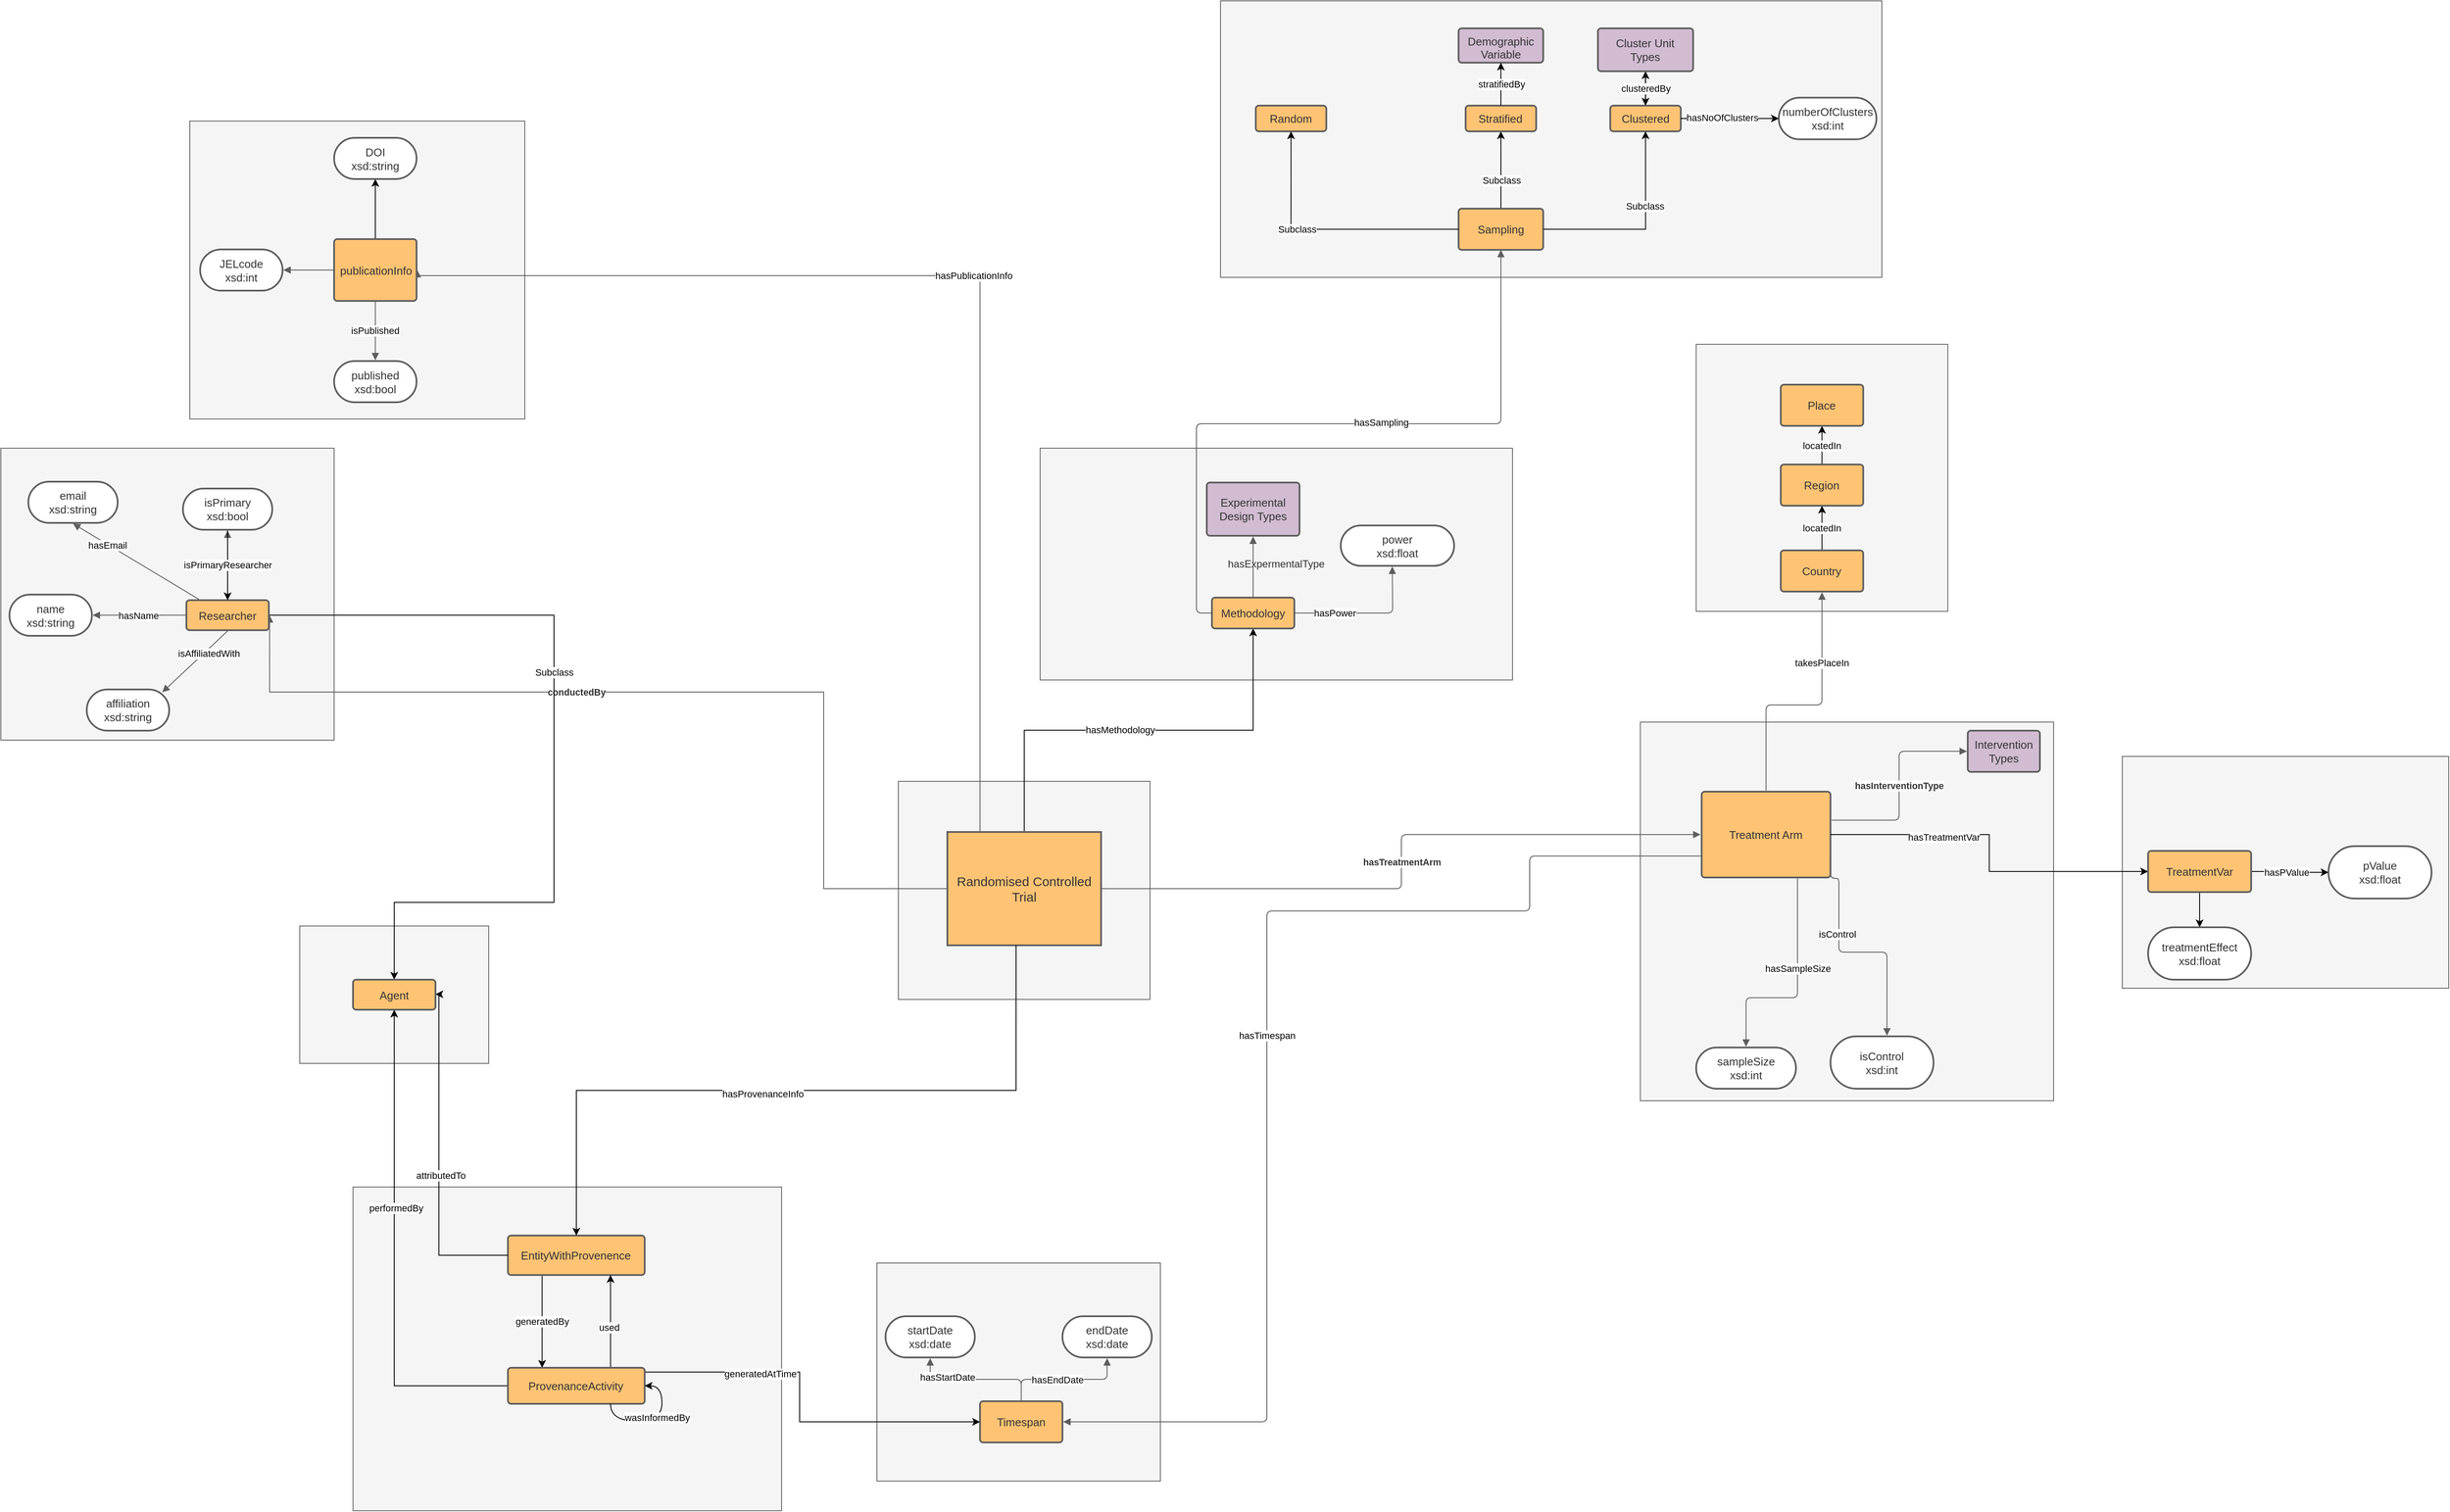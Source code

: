 <mxfile version="14.4.6" type="google"><diagram id="PZMT-fMtnNiAmn3BcaZP" name="Page-1"><mxGraphModel dx="3965" dy="2248" grid="1" gridSize="10" guides="1" tooltips="1" connect="1" arrows="1" fold="1" page="1" pageScale="1" pageWidth="850" pageHeight="1100" math="0" shadow="0"><root><mxCell id="0"/><mxCell id="1" parent="0"/><mxCell id="8KR-L6FnE34hpJiv0hM9-29" value="" style="rounded=0;whiteSpace=wrap;html=1;fillColor=#f5f5f5;strokeColor=#666666;fontColor=#333333;" parent="1" vertex="1"><mxGeometry x="38" y="247.5" width="220" height="160" as="geometry"/></mxCell><mxCell id="zk8F14_G5D31aoHWMv1i-94" value="" style="group" parent="1" vertex="1" connectable="0"><mxGeometry x="710" y="640" width="330" height="254" as="geometry"/></mxCell><mxCell id="zk8F14_G5D31aoHWMv1i-88" value="" style="rounded=0;whiteSpace=wrap;html=1;fillColor=#f5f5f5;strokeColor=#666666;fontColor=#333333;" parent="zk8F14_G5D31aoHWMv1i-94" vertex="1"><mxGeometry width="330" height="254" as="geometry"/></mxCell><UserObject label="Timespan" lucidchartObjectId="Jfo7reyUtaUW" id="zk8F14_G5D31aoHWMv1i-5"><mxCell style="html=1;overflow=block;blockSpacing=1;whiteSpace=wrap;;whiteSpace=wrap;fontSize=13;fontColor=#333333;spacing=7;strokeColor=#5e5e5e;strokeOpacity=100;fillOpacity=100;rounded=1;absoluteArcSize=1;arcSize=7;fillColor=#ffc374;strokeWidth=2;" parent="zk8F14_G5D31aoHWMv1i-94" vertex="1"><mxGeometry x="120" y="161" width="96" height="48" as="geometry"/></mxCell></UserObject><UserObject label="startDate&#10;xsd:date" lucidchartObjectId="pQI-drg_E3h4" id="zk8F14_G5D31aoHWMv1i-36"><mxCell style="html=1;overflow=block;blockSpacing=1;whiteSpace=wrap;rounded=1;arcSize=50;whiteSpace=wrap;fontSize=13;fontColor=#333333;spacing=3;strokeColor=#5e5e5e;strokeOpacity=100;strokeWidth=2;" parent="zk8F14_G5D31aoHWMv1i-94" vertex="1"><mxGeometry x="10" y="62" width="104" height="48" as="geometry"/></mxCell></UserObject><UserObject label="endDate&#10;xsd:date" lucidchartObjectId="aRI-rnP6q5cL" id="zk8F14_G5D31aoHWMv1i-37"><mxCell style="html=1;overflow=block;blockSpacing=1;whiteSpace=wrap;rounded=1;arcSize=50;whiteSpace=wrap;fontSize=13;fontColor=#333333;spacing=3;strokeColor=#5e5e5e;strokeOpacity=100;strokeWidth=2;" parent="zk8F14_G5D31aoHWMv1i-94" vertex="1"><mxGeometry x="216" y="62" width="104" height="48" as="geometry"/></mxCell></UserObject><UserObject label="" lucidchartObjectId="WRI-cDCskPhY" id="zk8F14_G5D31aoHWMv1i-38"><mxCell style="html=1;jettySize=18;whiteSpace=wrap;fontSize=11;strokeColor=#5E5E5E;rounded=1;arcSize=12;edgeStyle=orthogonalEdgeStyle;startArrow=none;;endArrow=block;endFill=1;;exitX=0.5;exitY=-0.019;exitPerimeter=0;entryX=0.5;entryY=1.019;entryPerimeter=0;" parent="zk8F14_G5D31aoHWMv1i-94" source="zk8F14_G5D31aoHWMv1i-5" target="zk8F14_G5D31aoHWMv1i-36" edge="1"><mxGeometry width="100" height="100" relative="1" as="geometry"><Array as="points"/></mxGeometry></mxCell></UserObject><mxCell id="6BKzoMqgBLJNme1U_7Bq-5" value="hasStartDate" style="edgeLabel;html=1;align=center;verticalAlign=middle;resizable=0;points=[];" vertex="1" connectable="0" parent="zk8F14_G5D31aoHWMv1i-38"><mxGeometry x="0.422" y="-3" relative="1" as="geometry"><mxPoint as="offset"/></mxGeometry></mxCell><UserObject label="" lucidchartObjectId="7RI-LFA4~5i0" id="zk8F14_G5D31aoHWMv1i-39"><mxCell style="html=1;jettySize=18;whiteSpace=wrap;fontSize=11;strokeColor=#5E5E5E;rounded=1;arcSize=12;edgeStyle=orthogonalEdgeStyle;startArrow=none;;endArrow=block;endFill=1;;exitX=0.5;exitY=-0.019;exitPerimeter=0;entryX=0.5;entryY=1.019;entryPerimeter=0;" parent="zk8F14_G5D31aoHWMv1i-94" source="zk8F14_G5D31aoHWMv1i-5" target="zk8F14_G5D31aoHWMv1i-37" edge="1"><mxGeometry width="100" height="100" relative="1" as="geometry"><Array as="points"/></mxGeometry></mxCell></UserObject><mxCell id="6BKzoMqgBLJNme1U_7Bq-6" value="hasEndDate" style="edgeLabel;html=1;align=center;verticalAlign=middle;resizable=0;points=[];" vertex="1" connectable="0" parent="zk8F14_G5D31aoHWMv1i-39"><mxGeometry x="-0.117" relative="1" as="geometry"><mxPoint as="offset"/></mxGeometry></mxCell><mxCell id="zk8F14_G5D31aoHWMv1i-102" value="" style="rounded=0;whiteSpace=wrap;html=1;fillColor=#f5f5f5;strokeColor=#666666;fontColor=#333333;" parent="1" vertex="1"><mxGeometry x="1663.82" y="-430" width="293" height="311" as="geometry"/></mxCell><mxCell id="zk8F14_G5D31aoHWMv1i-89" value="hasExpermentalType" style="rounded=0;whiteSpace=wrap;html=1;fillColor=#f5f5f5;strokeColor=#666666;fontColor=#333333;" parent="1" vertex="1"><mxGeometry x="900" y="-309" width="550" height="270" as="geometry"/></mxCell><mxCell id="zk8F14_G5D31aoHWMv1i-90" value="" style="rounded=0;whiteSpace=wrap;html=1;fillColor=#f5f5f5;strokeColor=#666666;fontColor=#333333;" parent="1" vertex="1"><mxGeometry x="1598.82" y="10" width="481.18" height="441" as="geometry"/></mxCell><mxCell id="zk8F14_G5D31aoHWMv1i-87" value="" style="rounded=0;whiteSpace=wrap;html=1;fillColor=#f5f5f5;strokeColor=#666666;fontColor=#333333;" parent="1" vertex="1"><mxGeometry x="-90" y="-690" width="390" height="347" as="geometry"/></mxCell><mxCell id="zk8F14_G5D31aoHWMv1i-85" value="" style="rounded=0;whiteSpace=wrap;html=1;fillColor=#f5f5f5;strokeColor=#666666;fontColor=#333333;" parent="1" vertex="1"><mxGeometry x="735" y="79" width="293" height="254" as="geometry"/></mxCell><mxCell id="zk8F14_G5D31aoHWMv1i-76" value="" style="rounded=0;whiteSpace=wrap;html=1;fillColor=#f5f5f5;strokeColor=#666666;fontColor=#333333;" parent="1" vertex="1"><mxGeometry x="-310" y="-309" width="388" height="340" as="geometry"/></mxCell><UserObject label="Treatment Arm" lucidchartObjectId="r.n7A62vB~jC" id="zk8F14_G5D31aoHWMv1i-1"><mxCell style="html=1;overflow=block;blockSpacing=1;whiteSpace=wrap;;whiteSpace=wrap;fontSize=13;fontColor=#333333;spacing=7;strokeColor=#5e5e5e;strokeOpacity=100;fillOpacity=100;rounded=1;absoluteArcSize=1;arcSize=7;fillColor=#ffc374;strokeWidth=2;" parent="1" vertex="1"><mxGeometry x="1670.2" y="91" width="150" height="100" as="geometry"/></mxCell></UserObject><mxCell id="2favvayRpLHW0SErLode-3" style="edgeStyle=orthogonalEdgeStyle;rounded=0;orthogonalLoop=1;jettySize=auto;html=1;exitX=0.5;exitY=0;exitDx=0;exitDy=0;entryX=0.5;entryY=1;entryDx=0;entryDy=0;" parent="1" source="zk8F14_G5D31aoHWMv1i-4" target="zk8F14_G5D31aoHWMv1i-2" edge="1"><mxGeometry relative="1" as="geometry"/></mxCell><mxCell id="2favvayRpLHW0SErLode-4" value="hasMethodology" style="edgeLabel;html=1;align=center;verticalAlign=middle;resizable=0;points=[];" parent="2favvayRpLHW0SErLode-3" vertex="1" connectable="0"><mxGeometry x="-0.087" y="1" relative="1" as="geometry"><mxPoint as="offset"/></mxGeometry></mxCell><UserObject label="Methodology" lucidchartObjectId="cbo7Mfvvo8aG" id="zk8F14_G5D31aoHWMv1i-2"><mxCell style="html=1;overflow=block;blockSpacing=1;whiteSpace=wrap;;whiteSpace=wrap;fontSize=13;fontColor=#333333;spacing=7;strokeColor=#5e5e5e;strokeOpacity=100;fillOpacity=100;rounded=1;absoluteArcSize=1;arcSize=7;fillColor=#ffc374;strokeWidth=2;" parent="1" vertex="1"><mxGeometry x="1100.0" y="-135" width="96" height="36" as="geometry"/></mxCell></UserObject><UserObject label="Intervention Types" lucidchartObjectId="Bbo7hqcRsts1" id="zk8F14_G5D31aoHWMv1i-3"><mxCell style="html=1;overflow=block;blockSpacing=1;whiteSpace=wrap;;whiteSpace=wrap;fontSize=13;fontColor=#333333;spacing=7;strokeColor=#5e5e5e;strokeOpacity=100;fillOpacity=100;rounded=1;absoluteArcSize=1;arcSize=7;fillColor=#d1bcd2;strokeWidth=2;" parent="1" vertex="1"><mxGeometry x="1980" y="20" width="84" height="48" as="geometry"/></mxCell></UserObject><UserObject label="Randomised Controlled Trial" lucidchartObjectId="_co7yKK-14Dq" id="zk8F14_G5D31aoHWMv1i-4"><mxCell style="html=1;overflow=block;blockSpacing=1;whiteSpace=wrap;;whiteSpace=wrap;fontSize=15;fontColor=#333333;spacing=7;strokeColor=#5e5e5e;strokeOpacity=100;fillOpacity=100;rounded=1;absoluteArcSize=1;arcSize=0;fillColor=#ffc374;strokeWidth=2;" parent="1" vertex="1"><mxGeometry x="792" y="138" width="179" height="132" as="geometry"/></mxCell></UserObject><UserObject label="" lucidchartObjectId="ago79uAH5jep" id="zk8F14_G5D31aoHWMv1i-8"><mxCell style="html=1;jettySize=18;whiteSpace=wrap;fontSize=11;strokeColor=#5E5E5E;rounded=1;arcSize=12;edgeStyle=orthogonalEdgeStyle;startArrow=none;;endArrow=block;endFill=1;;exitX=1.009;exitY=0.333;exitPerimeter=0;entryX=-0.011;entryY=0.5;entryPerimeter=0;" parent="1" source="zk8F14_G5D31aoHWMv1i-1" target="zk8F14_G5D31aoHWMv1i-3" edge="1"><mxGeometry width="100" height="100" relative="1" as="geometry"><Array as="points"/></mxGeometry></mxCell></UserObject><mxCell id="zk8F14_G5D31aoHWMv1i-9" value="hasInterventionType" style="text;html=1;resizable=0;labelBackgroundColor=#ffffff;align=center;verticalAlign=middle;fontStyle=1;fontColor=#333333;;fontSize=10.667;" parent="zk8F14_G5D31aoHWMv1i-8" vertex="1"><mxGeometry relative="1" as="geometry"/></mxCell><UserObject label="Experimental Design Types" lucidchartObjectId="uUI-IN6MffGg" id="zk8F14_G5D31aoHWMv1i-41"><mxCell style="html=1;overflow=block;blockSpacing=1;whiteSpace=wrap;;whiteSpace=wrap;fontSize=13;fontColor=#333333;spacing=7;strokeColor=#5e5e5e;strokeOpacity=100;fillOpacity=100;rounded=1;absoluteArcSize=1;arcSize=7;fillColor=#d1bcd2;strokeWidth=2;" parent="1" vertex="1"><mxGeometry x="1094.0" y="-269" width="108" height="62" as="geometry"/></mxCell></UserObject><UserObject label="sampleSize&lt;br&gt;xsd:int" lucidchartObjectId="b1I-dbTBw6tJ" id="zk8F14_G5D31aoHWMv1i-42"><mxCell style="html=1;overflow=block;blockSpacing=1;whiteSpace=wrap;rounded=1;arcSize=50;whiteSpace=wrap;fontSize=13;fontColor=#333333;spacing=3;strokeColor=#5e5e5e;strokeOpacity=100;strokeWidth=2;" parent="1" vertex="1"><mxGeometry x="1663.82" y="389" width="116.18" height="48" as="geometry"/></mxCell></UserObject><UserObject label="" lucidchartObjectId="L1I-21-tzp1v" id="zk8F14_G5D31aoHWMv1i-44"><mxCell style="html=1;jettySize=18;whiteSpace=wrap;fontSize=11;strokeColor=#5E5E5E;rounded=1;arcSize=12;edgeStyle=orthogonalEdgeStyle;startArrow=none;;endArrow=block;endFill=1;;exitX=0.744;exitY=1.013;exitPerimeter=0;entryX=0.5;entryY=-0.019;entryPerimeter=0;" parent="1" source="zk8F14_G5D31aoHWMv1i-1" target="zk8F14_G5D31aoHWMv1i-42" edge="1"><mxGeometry width="100" height="100" relative="1" as="geometry"><Array as="points"><mxPoint x="1782" y="331"/><mxPoint x="1722" y="331"/></Array></mxGeometry></mxCell></UserObject><mxCell id="-34y0zCVoxWrasPo-pvz-2" value="hasSampleSize" style="edgeLabel;html=1;align=center;verticalAlign=middle;resizable=0;points=[];" parent="zk8F14_G5D31aoHWMv1i-44" vertex="1" connectable="0"><mxGeometry x="-0.181" relative="1" as="geometry"><mxPoint as="offset"/></mxGeometry></mxCell><UserObject label="isControl&lt;br&gt;xsd:int" lucidchartObjectId="P2I-n_hr1HVi" id="zk8F14_G5D31aoHWMv1i-46"><mxCell style="html=1;overflow=block;blockSpacing=1;whiteSpace=wrap;rounded=1;arcSize=50;whiteSpace=wrap;fontSize=13;fontColor=#333333;spacing=3;strokeColor=#5e5e5e;strokeOpacity=100;strokeWidth=2;" parent="1" vertex="1"><mxGeometry x="1820.2" y="376" width="120" height="61" as="geometry"/></mxCell></UserObject><UserObject label="" lucidchartObjectId="h3I-n4Ysef_-" id="zk8F14_G5D31aoHWMv1i-47"><mxCell style="html=1;jettySize=18;whiteSpace=wrap;fontSize=11;strokeColor=#5E5E5E;rounded=1;arcSize=12;edgeStyle=orthogonalEdgeStyle;startArrow=none;;endArrow=block;endFill=1;;exitX=1;exitY=0.75;entryX=0.548;entryY=-0.015;entryPerimeter=0;exitDx=0;exitDy=0;" parent="1" source="zk8F14_G5D31aoHWMv1i-1" target="zk8F14_G5D31aoHWMv1i-46" edge="1"><mxGeometry width="100" height="100" relative="1" as="geometry"><Array as="points"><mxPoint x="1820" y="192"/><mxPoint x="1830" y="192"/><mxPoint x="1830" y="278"/><mxPoint x="1886" y="278"/></Array></mxGeometry></mxCell></UserObject><mxCell id="-34y0zCVoxWrasPo-pvz-1" value="isControl" style="edgeLabel;html=1;align=center;verticalAlign=middle;resizable=0;points=[];" parent="zk8F14_G5D31aoHWMv1i-47" vertex="1" connectable="0"><mxGeometry x="-0.267" y="-2" relative="1" as="geometry"><mxPoint as="offset"/></mxGeometry></mxCell><UserObject label="" lucidchartObjectId="R3I-y38y9xVS" id="zk8F14_G5D31aoHWMv1i-49"><mxCell style="html=1;jettySize=18;whiteSpace=wrap;fontSize=11;strokeColor=#5E5E5E;rounded=1;arcSize=12;edgeStyle=orthogonalEdgeStyle;startArrow=none;;endArrow=block;endFill=1;;exitX=0.5;exitY=-0.025;exitPerimeter=0;entryX=0.5;entryY=1.014;entryPerimeter=0;" parent="1" source="zk8F14_G5D31aoHWMv1i-2" target="zk8F14_G5D31aoHWMv1i-41" edge="1"><mxGeometry width="100" height="100" relative="1" as="geometry"><Array as="points"/></mxGeometry></mxCell></UserObject><UserObject label="" lucidchartObjectId="X3I-pHCJd1HS" id="zk8F14_G5D31aoHWMv1i-50"><mxCell style="html=1;jettySize=18;whiteSpace=wrap;fontSize=11;strokeColor=#5E5E5E;rounded=1;arcSize=12;edgeStyle=orthogonalEdgeStyle;startArrow=none;;endArrow=block;endFill=1;;exitX=1.009;exitY=0.5;exitPerimeter=0;entryX=0.5;entryY=1.019;entryPerimeter=0;" parent="1" source="zk8F14_G5D31aoHWMv1i-2" edge="1"><mxGeometry width="100" height="100" relative="1" as="geometry"><Array as="points"/><mxPoint x="1310.0" y="-171.107" as="targetPoint"/></mxGeometry></mxCell></UserObject><mxCell id="-34y0zCVoxWrasPo-pvz-4" value="hasPower" style="edgeLabel;html=1;align=center;verticalAlign=middle;resizable=0;points=[];" parent="zk8F14_G5D31aoHWMv1i-50" vertex="1" connectable="0"><mxGeometry x="-0.452" relative="1" as="geometry"><mxPoint as="offset"/></mxGeometry></mxCell><UserObject label="power&#10;xsd:float" lucidchartObjectId="e4I-Y-J.UdrW" id="zk8F14_G5D31aoHWMv1i-51"><mxCell style="html=1;overflow=block;blockSpacing=1;whiteSpace=wrap;rounded=1;arcSize=50;whiteSpace=wrap;fontSize=13;fontColor=#333333;spacing=3;strokeColor=#5e5e5e;strokeOpacity=100;strokeWidth=2;" parent="1" vertex="1"><mxGeometry x="1250.0" y="-219" width="132" height="47" as="geometry"/></mxCell></UserObject><UserObject label="" lucidchartObjectId="k5I-JHw5O96l" id="zk8F14_G5D31aoHWMv1i-52"><mxCell style="html=1;jettySize=18;whiteSpace=wrap;fontSize=11;strokeColor=#5E5E5E;rounded=1;arcSize=12;edgeStyle=orthogonalEdgeStyle;startArrow=none;;endArrow=block;endFill=1;;exitX=0.5;exitY=-0.013;exitPerimeter=0;entryX=0.5;entryY=1.019;entryPerimeter=0;" parent="1" source="zk8F14_G5D31aoHWMv1i-1" target="zk8F14_G5D31aoHWMv1i-53" edge="1"><mxGeometry width="100" height="100" relative="1" as="geometry"><Array as="points"><mxPoint x="1745" y="-10"/><mxPoint x="1810" y="-10"/></Array></mxGeometry></mxCell></UserObject><mxCell id="-34y0zCVoxWrasPo-pvz-3" value="takesPlaceIn" style="edgeLabel;html=1;align=center;verticalAlign=middle;resizable=0;points=[];" parent="zk8F14_G5D31aoHWMv1i-52" vertex="1" connectable="0"><mxGeometry x="0.445" y="1" relative="1" as="geometry"><mxPoint as="offset"/></mxGeometry></mxCell><mxCell id="zk8F14_G5D31aoHWMv1i-106" value="locatedIn" style="edgeStyle=orthogonalEdgeStyle;rounded=0;orthogonalLoop=1;jettySize=auto;html=1;entryX=0.5;entryY=1;entryDx=0;entryDy=0;" parent="1" source="zk8F14_G5D31aoHWMv1i-53" target="zk8F14_G5D31aoHWMv1i-104" edge="1"><mxGeometry relative="1" as="geometry"/></mxCell><UserObject label="Country" lucidchartObjectId="H5I-Smeox3JX" id="zk8F14_G5D31aoHWMv1i-53"><mxCell style="html=1;overflow=block;blockSpacing=1;whiteSpace=wrap;;whiteSpace=wrap;fontSize=13;fontColor=#333333;spacing=7;strokeColor=#5e5e5e;strokeOpacity=100;fillOpacity=100;rounded=1;absoluteArcSize=1;arcSize=7;fillColor=#ffc374;strokeWidth=2;" parent="1" vertex="1"><mxGeometry x="1762.32" y="-190" width="96" height="48" as="geometry"/></mxCell></UserObject><UserObject label="" lucidchartObjectId="Z7I-tMSUttEk" id="zk8F14_G5D31aoHWMv1i-54"><mxCell style="html=1;jettySize=18;whiteSpace=wrap;fontSize=11;strokeColor=#5E5E5E;rounded=1;arcSize=12;edgeStyle=orthogonalEdgeStyle;startArrow=none;;endArrow=block;endFill=1;;exitX=1.005;exitY=0.5;exitPerimeter=0;entryX=-0.009;entryY=0.5;entryPerimeter=0;" parent="1" source="zk8F14_G5D31aoHWMv1i-4" target="zk8F14_G5D31aoHWMv1i-1" edge="1"><mxGeometry width="100" height="100" relative="1" as="geometry"><Array as="points"/></mxGeometry></mxCell></UserObject><mxCell id="zk8F14_G5D31aoHWMv1i-55" value="hasTreatmentArm" style="text;html=1;resizable=0;labelBackgroundColor=#ffffff;align=center;verticalAlign=middle;fontStyle=1;fontColor=#333333;;fontSize=10.667;" parent="zk8F14_G5D31aoHWMv1i-54" vertex="1"><mxGeometry relative="1" as="geometry"/></mxCell><UserObject label="hasPublicationInfo" lucidchartObjectId="n8I-f_H2WTtV" id="zk8F14_G5D31aoHWMv1i-56"><mxCell style="html=1;jettySize=18;whiteSpace=wrap;fontSize=11;strokeColor=#5E5E5E;rounded=0;startArrow=none;;endArrow=block;endFill=1;;entryX=1.009;entryY=0.5;entryPerimeter=0;edgeStyle=orthogonalEdgeStyle;" parent="1" target="zk8F14_G5D31aoHWMv1i-57" edge="1"><mxGeometry width="100" height="100" relative="1" as="geometry"><mxPoint x="830" y="138" as="sourcePoint"/><Array as="points"><mxPoint x="830" y="138"/><mxPoint x="830" y="-510"/><mxPoint x="175" y="-510"/></Array></mxGeometry></mxCell></UserObject><mxCell id="zk8F14_G5D31aoHWMv1i-93" style="edgeStyle=orthogonalEdgeStyle;rounded=0;orthogonalLoop=1;jettySize=auto;html=1;" parent="1" source="zk8F14_G5D31aoHWMv1i-57" target="zk8F14_G5D31aoHWMv1i-92" edge="1"><mxGeometry relative="1" as="geometry"/></mxCell><UserObject label="publicationInfo" lucidchartObjectId="t8I-SyLpVxgv" id="zk8F14_G5D31aoHWMv1i-57"><mxCell style="html=1;overflow=block;blockSpacing=1;whiteSpace=wrap;;whiteSpace=wrap;fontSize=13;fontColor=#333333;spacing=7;strokeColor=#5e5e5e;strokeOpacity=100;fillOpacity=100;rounded=1;absoluteArcSize=1;arcSize=7;fillColor=#ffc374;strokeWidth=2;" parent="1" vertex="1"><mxGeometry x="78" y="-552.5" width="96" height="72" as="geometry"/></mxCell></UserObject><UserObject label="" lucidchartObjectId="c-I-24aX5xlz" id="zk8F14_G5D31aoHWMv1i-58"><mxCell style="html=1;jettySize=18;whiteSpace=wrap;fontSize=11;strokeColor=#5E5E5E;rounded=0;startArrow=none;;endArrow=block;endFill=1;;exitX=0;exitY=0.5;entryX=1.009;entryY=0.5;entryPerimeter=0;exitDx=0;exitDy=0;edgeStyle=orthogonalEdgeStyle;" parent="1" source="zk8F14_G5D31aoHWMv1i-4" target="zk8F14_G5D31aoHWMv1i-60" edge="1"><mxGeometry width="100" height="100" relative="1" as="geometry"><Array as="points"><mxPoint x="648" y="204"/><mxPoint x="648" y="-25"/></Array></mxGeometry></mxCell></UserObject><mxCell id="zk8F14_G5D31aoHWMv1i-59" value="conductedBy" style="text;html=1;resizable=0;labelBackgroundColor=#ffffff;align=center;verticalAlign=middle;fontStyle=1;fontColor=#333333;;fontSize=10.667;" parent="zk8F14_G5D31aoHWMv1i-58" vertex="1"><mxGeometry x="0.194" relative="1" as="geometry"/></mxCell><mxCell id="8KR-L6FnE34hpJiv0hM9-21" style="edgeStyle=orthogonalEdgeStyle;rounded=0;orthogonalLoop=1;jettySize=auto;html=1;entryX=0.5;entryY=0;entryDx=0;entryDy=0;" parent="1" source="zk8F14_G5D31aoHWMv1i-60" target="8KR-L6FnE34hpJiv0hM9-19" edge="1"><mxGeometry relative="1" as="geometry"><Array as="points"><mxPoint x="334" y="220"/><mxPoint x="148" y="220"/></Array></mxGeometry></mxCell><mxCell id="8KR-L6FnE34hpJiv0hM9-22" value="Subclass" style="edgeLabel;html=1;align=center;verticalAlign=middle;resizable=0;points=[];" parent="8KR-L6FnE34hpJiv0hM9-21" vertex="1" connectable="0"><mxGeometry x="-0.155" relative="1" as="geometry"><mxPoint as="offset"/></mxGeometry></mxCell><UserObject label="Researcher" lucidchartObjectId="d-I-I_MsPAUb" id="zk8F14_G5D31aoHWMv1i-60"><mxCell style="html=1;overflow=block;blockSpacing=1;whiteSpace=wrap;;whiteSpace=wrap;fontSize=13;fontColor=#333333;spacing=7;strokeColor=#5e5e5e;strokeOpacity=100;fillOpacity=100;rounded=1;absoluteArcSize=1;arcSize=7;fillColor=#ffc374;strokeWidth=2;" parent="1" vertex="1"><mxGeometry x="-94" y="-132" width="96" height="35" as="geometry"/></mxCell></UserObject><UserObject label="" lucidchartObjectId="G-I-Y985xNWI" id="zk8F14_G5D31aoHWMv1i-61"><mxCell style="html=1;jettySize=18;whiteSpace=wrap;fontSize=11;strokeColor=#5E5E5E;rounded=0;startArrow=none;;endArrow=block;endFill=1;;exitX=0.5;exitY=-0.026;exitPerimeter=0;entryX=0.5;entryY=1.019;entryPerimeter=0;" parent="1" source="zk8F14_G5D31aoHWMv1i-60" target="zk8F14_G5D31aoHWMv1i-62" edge="1"><mxGeometry width="100" height="100" relative="1" as="geometry"><Array as="points"/></mxGeometry></mxCell></UserObject><mxCell id="6BKzoMqgBLJNme1U_7Bq-1" value="isPrimaryResearcher" style="edgeStyle=orthogonalEdgeStyle;rounded=0;orthogonalLoop=1;jettySize=auto;html=1;" edge="1" parent="1" source="zk8F14_G5D31aoHWMv1i-62" target="zk8F14_G5D31aoHWMv1i-60"><mxGeometry relative="1" as="geometry"/></mxCell><UserObject label="isPrimary&#10;xsd:bool" lucidchartObjectId="M-I-m1--4bHq" id="zk8F14_G5D31aoHWMv1i-62"><mxCell style="html=1;overflow=block;blockSpacing=1;whiteSpace=wrap;rounded=1;arcSize=50;whiteSpace=wrap;fontSize=13;fontColor=#333333;spacing=3;strokeColor=#5e5e5e;strokeOpacity=100;strokeWidth=2;" parent="1" vertex="1"><mxGeometry x="-98" y="-262" width="104" height="48" as="geometry"/></mxCell></UserObject><UserObject label="" lucidchartObjectId="7-I-8BFzYVsL" id="zk8F14_G5D31aoHWMv1i-63"><mxCell style="html=1;jettySize=18;whiteSpace=wrap;fontSize=11;strokeColor=#5E5E5E;rounded=0;startArrow=none;;endArrow=block;endFill=1;;exitX=-0.009;exitY=0.5;exitPerimeter=0;entryX=1.009;entryY=0.5;entryPerimeter=0;" parent="1" source="zk8F14_G5D31aoHWMv1i-60" target="zk8F14_G5D31aoHWMv1i-64" edge="1"><mxGeometry width="100" height="100" relative="1" as="geometry"><Array as="points"/></mxGeometry></mxCell></UserObject><mxCell id="6BKzoMqgBLJNme1U_7Bq-3" value="hasName" style="edgeLabel;html=1;align=center;verticalAlign=middle;resizable=0;points=[];" vertex="1" connectable="0" parent="zk8F14_G5D31aoHWMv1i-63"><mxGeometry x="0.453" y="-4" relative="1" as="geometry"><mxPoint x="23.44" y="4" as="offset"/></mxGeometry></mxCell><UserObject label="name&#10;xsd:string" lucidchartObjectId="--I-3nUayg7T" id="zk8F14_G5D31aoHWMv1i-64"><mxCell style="html=1;overflow=block;blockSpacing=1;whiteSpace=wrap;rounded=1;arcSize=50;whiteSpace=wrap;fontSize=13;fontColor=#333333;spacing=3;strokeColor=#5E5E5E;strokeWidth=2;" parent="1" vertex="1"><mxGeometry x="-300" y="-138.5" width="96" height="48" as="geometry"/></mxCell></UserObject><UserObject label="" lucidchartObjectId="n_I-RJPSK6Dw" id="zk8F14_G5D31aoHWMv1i-65"><mxCell style="html=1;jettySize=18;whiteSpace=wrap;fontSize=11;strokeColor=#5E5E5E;rounded=0;startArrow=none;;endArrow=block;endFill=1;;exitX=0.153;exitY=-0.026;exitPerimeter=0;entryX=0.5;entryY=1.019;entryPerimeter=0;" parent="1" source="zk8F14_G5D31aoHWMv1i-60" target="zk8F14_G5D31aoHWMv1i-66" edge="1"><mxGeometry width="100" height="100" relative="1" as="geometry"><Array as="points"/></mxGeometry></mxCell></UserObject><mxCell id="6BKzoMqgBLJNme1U_7Bq-2" value="hasEmail" style="edgeLabel;html=1;align=center;verticalAlign=middle;resizable=0;points=[];" vertex="1" connectable="0" parent="zk8F14_G5D31aoHWMv1i-65"><mxGeometry x="0.451" y="1" relative="1" as="geometry"><mxPoint as="offset"/></mxGeometry></mxCell><UserObject label="email&#10;xsd:string" lucidchartObjectId="q_I-f2PCaBZv" id="zk8F14_G5D31aoHWMv1i-66"><mxCell style="html=1;overflow=block;blockSpacing=1;whiteSpace=wrap;rounded=1;arcSize=50;whiteSpace=wrap;fontSize=13;fontColor=#333333;spacing=3;strokeColor=#5e5e5e;strokeOpacity=100;strokeWidth=2;" parent="1" vertex="1"><mxGeometry x="-278" y="-270" width="104" height="48" as="geometry"/></mxCell></UserObject><UserObject label="affiliation&#10;xsd:string" lucidchartObjectId="V_I-7MfoFYNs" id="zk8F14_G5D31aoHWMv1i-67"><mxCell style="html=1;overflow=block;blockSpacing=1;whiteSpace=wrap;rounded=1;arcSize=50;whiteSpace=wrap;fontSize=13;fontColor=#333333;spacing=3;strokeColor=#5E5E5E;strokeWidth=2;" parent="1" vertex="1"><mxGeometry x="-210" y="-28" width="96" height="48" as="geometry"/></mxCell></UserObject><UserObject label="" lucidchartObjectId="4_I-9uRIjnT6" id="zk8F14_G5D31aoHWMv1i-68"><mxCell style="html=1;jettySize=18;whiteSpace=wrap;fontSize=11;strokeColor=#5E5E5E;rounded=0;startArrow=none;;endArrow=block;endFill=1;;exitX=0.5;exitY=1.026;exitPerimeter=0;entryX=0.916;entryY=0.069;entryPerimeter=0;" parent="1" source="zk8F14_G5D31aoHWMv1i-60" target="zk8F14_G5D31aoHWMv1i-67" edge="1"><mxGeometry width="100" height="100" relative="1" as="geometry"><Array as="points"/></mxGeometry></mxCell></UserObject><mxCell id="6BKzoMqgBLJNme1U_7Bq-4" value="isAffiliatedWith" style="edgeLabel;html=1;align=center;verticalAlign=middle;resizable=0;points=[];" vertex="1" connectable="0" parent="zk8F14_G5D31aoHWMv1i-68"><mxGeometry x="-0.466" y="-2" relative="1" as="geometry"><mxPoint y="7.99" as="offset"/></mxGeometry></mxCell><UserObject label="isPublished" lucidchartObjectId="j.I-3mS0.jSn" id="zk8F14_G5D31aoHWMv1i-69"><mxCell style="html=1;jettySize=18;whiteSpace=wrap;fontSize=11;strokeColor=#5E5E5E;rounded=0;startArrow=none;;endArrow=block;endFill=1;;exitX=0.5;exitY=1.013;exitPerimeter=0;entryX=0.5;entryY=-0.019;entryPerimeter=0;" parent="1" source="zk8F14_G5D31aoHWMv1i-57" target="zk8F14_G5D31aoHWMv1i-70" edge="1"><mxGeometry width="100" height="100" relative="1" as="geometry"><Array as="points"/></mxGeometry></mxCell></UserObject><UserObject label="published&#10;xsd:bool" lucidchartObjectId="F.I-Ep2ezjJV" id="zk8F14_G5D31aoHWMv1i-70"><mxCell style="html=1;overflow=block;blockSpacing=1;whiteSpace=wrap;rounded=1;arcSize=50;whiteSpace=wrap;fontSize=13;fontColor=#333333;spacing=3;strokeColor=#5E5E5E;strokeWidth=2;" parent="1" vertex="1"><mxGeometry x="78" y="-410.5" width="96" height="48" as="geometry"/></mxCell></UserObject><UserObject label="" lucidchartObjectId="J2T-G8FH1GrY" id="zk8F14_G5D31aoHWMv1i-71"><mxCell style="html=1;jettySize=18;whiteSpace=wrap;fontSize=11;strokeColor=#5E5E5E;rounded=0;startArrow=none;;endArrow=block;endFill=1;;exitX=-0.009;exitY=0.5;exitPerimeter=0;entryX=1.009;entryY=0.5;entryPerimeter=0;" parent="1" source="zk8F14_G5D31aoHWMv1i-57" target="zk8F14_G5D31aoHWMv1i-72" edge="1"><mxGeometry width="100" height="100" relative="1" as="geometry"><Array as="points"/></mxGeometry></mxCell></UserObject><UserObject label="JELcode&#10;xsd:int" lucidchartObjectId="N2T-7ZvoiYNF" id="zk8F14_G5D31aoHWMv1i-72"><mxCell style="html=1;overflow=block;blockSpacing=1;whiteSpace=wrap;rounded=1;arcSize=50;whiteSpace=wrap;fontSize=13;fontColor=#333333;spacing=3;strokeColor=#5E5E5E;strokeWidth=2;" parent="1" vertex="1"><mxGeometry x="-78" y="-540.5" width="96" height="48" as="geometry"/></mxCell></UserObject><UserObject label="" lucidchartObjectId="X5T-A5hjFTCA" id="zk8F14_G5D31aoHWMv1i-73"><mxCell style="html=1;jettySize=18;whiteSpace=wrap;fontSize=11;strokeColor=#5E5E5E;rounded=1;arcSize=12;edgeStyle=orthogonalEdgeStyle;startArrow=none;;endArrow=block;endFill=1;;exitX=0;exitY=0.75;entryX=1.009;entryY=0.5;entryPerimeter=0;exitDx=0;exitDy=0;" parent="1" source="zk8F14_G5D31aoHWMv1i-1" target="zk8F14_G5D31aoHWMv1i-5" edge="1"><mxGeometry width="100" height="100" relative="1" as="geometry"><Array as="points"><mxPoint x="1470" y="166"/><mxPoint x="1470" y="230"/><mxPoint x="1164" y="230"/><mxPoint x="1164" y="825"/></Array></mxGeometry></mxCell></UserObject><mxCell id="8KR-L6FnE34hpJiv0hM9-16" value="hasTimespan" style="edgeLabel;html=1;align=center;verticalAlign=middle;resizable=0;points=[];" parent="zk8F14_G5D31aoHWMv1i-73" vertex="1" connectable="0"><mxGeometry x="0.02" relative="1" as="geometry"><mxPoint as="offset"/></mxGeometry></mxCell><UserObject label="DOI&lt;br&gt;xsd:string" lucidchartObjectId="N2T-7ZvoiYNF" id="zk8F14_G5D31aoHWMv1i-92"><mxCell style="html=1;overflow=block;blockSpacing=1;whiteSpace=wrap;rounded=1;arcSize=50;whiteSpace=wrap;fontSize=13;fontColor=#333333;spacing=3;strokeColor=#5E5E5E;strokeWidth=2;" parent="1" vertex="1"><mxGeometry x="78" y="-670.5" width="96" height="48" as="geometry"/></mxCell></UserObject><mxCell id="zk8F14_G5D31aoHWMv1i-107" value="locatedIn" style="edgeStyle=orthogonalEdgeStyle;rounded=0;orthogonalLoop=1;jettySize=auto;html=1;" parent="1" source="zk8F14_G5D31aoHWMv1i-104" target="zk8F14_G5D31aoHWMv1i-105" edge="1"><mxGeometry relative="1" as="geometry"/></mxCell><UserObject label="Region" lucidchartObjectId="H5I-Smeox3JX" id="zk8F14_G5D31aoHWMv1i-104"><mxCell style="html=1;overflow=block;blockSpacing=1;whiteSpace=wrap;;whiteSpace=wrap;fontSize=13;fontColor=#333333;spacing=7;strokeColor=#5e5e5e;strokeOpacity=100;fillOpacity=100;rounded=1;absoluteArcSize=1;arcSize=7;fillColor=#ffc374;strokeWidth=2;" parent="1" vertex="1"><mxGeometry x="1762.32" y="-290" width="96" height="48" as="geometry"/></mxCell></UserObject><UserObject label="Place" lucidchartObjectId="H5I-Smeox3JX" id="zk8F14_G5D31aoHWMv1i-105"><mxCell style="html=1;overflow=block;blockSpacing=1;whiteSpace=wrap;;whiteSpace=wrap;fontSize=13;fontColor=#333333;spacing=7;strokeColor=#5e5e5e;strokeOpacity=100;fillOpacity=100;rounded=1;absoluteArcSize=1;arcSize=7;fillColor=#ffc374;strokeWidth=2;" parent="1" vertex="1"><mxGeometry x="1762.32" y="-383" width="96" height="48" as="geometry"/></mxCell></UserObject><mxCell id="8KR-L6FnE34hpJiv0hM9-1" value="" style="rounded=0;whiteSpace=wrap;html=1;fillColor=#f5f5f5;strokeColor=#666666;fontColor=#333333;" parent="1" vertex="1"><mxGeometry x="100" y="551.5" width="499" height="377" as="geometry"/></mxCell><mxCell id="8KR-L6FnE34hpJiv0hM9-5" value="generatedBy" style="edgeStyle=orthogonalEdgeStyle;rounded=0;orthogonalLoop=1;jettySize=auto;html=1;exitX=0.25;exitY=1;exitDx=0;exitDy=0;entryX=0.25;entryY=0;entryDx=0;entryDy=0;" parent="1" source="8KR-L6FnE34hpJiv0hM9-2" target="8KR-L6FnE34hpJiv0hM9-3" edge="1"><mxGeometry relative="1" as="geometry"/></mxCell><UserObject label="EntityWithProvenence" lucidchartObjectId="t8I-SyLpVxgv" id="8KR-L6FnE34hpJiv0hM9-2"><mxCell style="html=1;overflow=block;blockSpacing=1;whiteSpace=wrap;;whiteSpace=wrap;fontSize=13;fontColor=#333333;spacing=7;strokeColor=#5e5e5e;strokeOpacity=100;fillOpacity=100;rounded=1;absoluteArcSize=1;arcSize=7;fillColor=#ffc374;strokeWidth=2;" parent="1" vertex="1"><mxGeometry x="280.37" y="608" width="159.25" height="46" as="geometry"/></mxCell></UserObject><mxCell id="8KR-L6FnE34hpJiv0hM9-6" style="edgeStyle=orthogonalEdgeStyle;rounded=0;orthogonalLoop=1;jettySize=auto;html=1;entryX=0.75;entryY=1;entryDx=0;entryDy=0;exitX=0.75;exitY=0;exitDx=0;exitDy=0;" parent="1" source="8KR-L6FnE34hpJiv0hM9-3" target="8KR-L6FnE34hpJiv0hM9-2" edge="1"><mxGeometry relative="1" as="geometry"/></mxCell><mxCell id="8KR-L6FnE34hpJiv0hM9-7" value="used" style="edgeLabel;html=1;align=center;verticalAlign=middle;resizable=0;points=[];" parent="8KR-L6FnE34hpJiv0hM9-6" vertex="1" connectable="0"><mxGeometry x="-0.127" y="2" relative="1" as="geometry"><mxPoint as="offset"/></mxGeometry></mxCell><mxCell id="8KR-L6FnE34hpJiv0hM9-18" style="edgeStyle=orthogonalEdgeStyle;rounded=0;orthogonalLoop=1;jettySize=auto;html=1;entryX=0;entryY=0.5;entryDx=0;entryDy=0;" parent="1" source="8KR-L6FnE34hpJiv0hM9-3" target="zk8F14_G5D31aoHWMv1i-5" edge="1"><mxGeometry relative="1" as="geometry"><Array as="points"><mxPoint x="620" y="767"/><mxPoint x="620" y="825"/></Array></mxGeometry></mxCell><mxCell id="8KR-L6FnE34hpJiv0hM9-35" value="generatedAtTime" style="edgeLabel;html=1;align=center;verticalAlign=middle;resizable=0;points=[];" parent="8KR-L6FnE34hpJiv0hM9-18" vertex="1" connectable="0"><mxGeometry x="-0.4" y="-2" relative="1" as="geometry"><mxPoint as="offset"/></mxGeometry></mxCell><mxCell id="8KR-L6FnE34hpJiv0hM9-26" style="edgeStyle=orthogonalEdgeStyle;rounded=0;orthogonalLoop=1;jettySize=auto;html=1;entryX=0.5;entryY=1;entryDx=0;entryDy=0;" parent="1" source="8KR-L6FnE34hpJiv0hM9-3" target="8KR-L6FnE34hpJiv0hM9-19" edge="1"><mxGeometry relative="1" as="geometry"/></mxCell><mxCell id="8KR-L6FnE34hpJiv0hM9-28" value="performedBy" style="edgeLabel;html=1;align=center;verticalAlign=middle;resizable=0;points=[];" parent="8KR-L6FnE34hpJiv0hM9-26" vertex="1" connectable="0"><mxGeometry x="0.193" y="-2" relative="1" as="geometry"><mxPoint as="offset"/></mxGeometry></mxCell><UserObject label="ProvenanceActivity" lucidchartObjectId="t8I-SyLpVxgv" id="8KR-L6FnE34hpJiv0hM9-3"><mxCell style="html=1;overflow=block;blockSpacing=1;whiteSpace=wrap;;whiteSpace=wrap;fontSize=13;fontColor=#333333;spacing=7;strokeColor=#5e5e5e;strokeOpacity=100;fillOpacity=100;rounded=1;absoluteArcSize=1;arcSize=7;fillColor=#ffc374;strokeWidth=2;" parent="1" vertex="1"><mxGeometry x="280.37" y="762" width="159.25" height="42" as="geometry"/></mxCell></UserObject><mxCell id="8KR-L6FnE34hpJiv0hM9-13" style="edgeStyle=orthogonalEdgeStyle;rounded=0;orthogonalLoop=1;jettySize=auto;html=1;exitX=0.447;exitY=1.001;exitDx=0;exitDy=0;exitPerimeter=0;" parent="1" source="zk8F14_G5D31aoHWMv1i-4" target="8KR-L6FnE34hpJiv0hM9-2" edge="1"><mxGeometry relative="1" as="geometry"><mxPoint x="580" y="360" as="targetPoint"/></mxGeometry></mxCell><mxCell id="kZFUh6etRZhecdFQnrWF-1" value="hasProvenanceInfo" style="edgeLabel;html=1;align=center;verticalAlign=middle;resizable=0;points=[];" parent="8KR-L6FnE34hpJiv0hM9-13" vertex="1" connectable="0"><mxGeometry x="0.09" y="4" relative="1" as="geometry"><mxPoint x="-1" as="offset"/></mxGeometry></mxCell><mxCell id="8KR-L6FnE34hpJiv0hM9-36" style="edgeStyle=orthogonalEdgeStyle;rounded=0;orthogonalLoop=1;jettySize=auto;html=1;exitX=0;exitY=0.5;exitDx=0;exitDy=0;" parent="1" source="8KR-L6FnE34hpJiv0hM9-2" target="8KR-L6FnE34hpJiv0hM9-19" edge="1"><mxGeometry relative="1" as="geometry"><Array as="points"><mxPoint x="200" y="631"/><mxPoint x="200" y="327"/></Array></mxGeometry></mxCell><mxCell id="8KR-L6FnE34hpJiv0hM9-37" value="attributedTo" style="edgeLabel;html=1;align=center;verticalAlign=middle;resizable=0;points=[];" parent="8KR-L6FnE34hpJiv0hM9-36" vertex="1" connectable="0"><mxGeometry x="-0.103" y="-2" relative="1" as="geometry"><mxPoint as="offset"/></mxGeometry></mxCell><UserObject label="Agent" lucidchartObjectId="d-I-I_MsPAUb" id="8KR-L6FnE34hpJiv0hM9-19"><mxCell style="html=1;overflow=block;blockSpacing=1;whiteSpace=wrap;;whiteSpace=wrap;fontSize=13;fontColor=#333333;spacing=7;strokeColor=#5e5e5e;strokeOpacity=100;fillOpacity=100;rounded=1;absoluteArcSize=1;arcSize=7;fillColor=#ffc374;strokeWidth=2;" parent="1" vertex="1"><mxGeometry x="100" y="310" width="96" height="35" as="geometry"/></mxCell></UserObject><mxCell id="8KR-L6FnE34hpJiv0hM9-33" style="edgeStyle=orthogonalEdgeStyle;curved=1;rounded=0;orthogonalLoop=1;jettySize=auto;html=1;entryX=1;entryY=0.5;entryDx=0;entryDy=0;exitX=0.75;exitY=1;exitDx=0;exitDy=0;" parent="1" source="8KR-L6FnE34hpJiv0hM9-3" target="8KR-L6FnE34hpJiv0hM9-3" edge="1"><mxGeometry relative="1" as="geometry"/></mxCell><mxCell id="8KR-L6FnE34hpJiv0hM9-34" value="wasInformedBy" style="edgeLabel;html=1;align=center;verticalAlign=middle;resizable=0;points=[];" parent="8KR-L6FnE34hpJiv0hM9-33" vertex="1" connectable="0"><mxGeometry x="0.025" y="4" relative="1" as="geometry"><mxPoint x="1" as="offset"/></mxGeometry></mxCell><mxCell id="L1BHPM7UuSrr3LoEa0Bi-1" value="" style="group" parent="1" vertex="1" connectable="0"><mxGeometry x="1110" y="-830" width="770" height="322" as="geometry"/></mxCell><mxCell id="F5TnGenfnu8LNi8SV8az-19" value="" style="rounded=0;whiteSpace=wrap;html=1;fillColor=#f5f5f5;strokeColor=#666666;fontColor=#333333;" parent="L1BHPM7UuSrr3LoEa0Bi-1" vertex="1"><mxGeometry width="770" height="322" as="geometry"/></mxCell><mxCell id="F5TnGenfnu8LNi8SV8az-4" style="edgeStyle=orthogonalEdgeStyle;rounded=0;orthogonalLoop=1;jettySize=auto;html=1;" parent="L1BHPM7UuSrr3LoEa0Bi-1" source="F5TnGenfnu8LNi8SV8az-1" edge="1"><mxGeometry relative="1" as="geometry"><mxPoint x="326.48" y="152" as="targetPoint"/></mxGeometry></mxCell><mxCell id="F5TnGenfnu8LNi8SV8az-10" value="Subclass" style="edgeLabel;html=1;align=center;verticalAlign=middle;resizable=0;points=[];" parent="F5TnGenfnu8LNi8SV8az-4" vertex="1" connectable="0"><mxGeometry x="-0.262" relative="1" as="geometry"><mxPoint as="offset"/></mxGeometry></mxCell><UserObject label="Sampling" lucidchartObjectId="H5I-Smeox3JX" id="F5TnGenfnu8LNi8SV8az-1"><mxCell style="html=1;overflow=block;blockSpacing=1;whiteSpace=wrap;;whiteSpace=wrap;fontSize=13;fontColor=#333333;spacing=7;strokeColor=#5e5e5e;strokeOpacity=100;fillOpacity=100;rounded=1;absoluteArcSize=1;arcSize=7;fillColor=#ffc374;strokeWidth=2;" parent="L1BHPM7UuSrr3LoEa0Bi-1" vertex="1"><mxGeometry x="277.2" y="242" width="98.56" height="48" as="geometry"/></mxCell></UserObject><UserObject label="Random" lucidchartObjectId="H5I-Smeox3JX" id="F5TnGenfnu8LNi8SV8az-6"><mxCell style="html=1;overflow=block;blockSpacing=1;whiteSpace=wrap;;whiteSpace=wrap;fontSize=13;fontColor=#333333;spacing=7;strokeColor=#5e5e5e;strokeOpacity=100;fillOpacity=100;rounded=1;absoluteArcSize=1;arcSize=7;fillColor=#ffc374;strokeWidth=2;" parent="L1BHPM7UuSrr3LoEa0Bi-1" vertex="1"><mxGeometry x="41.067" y="122" width="82.133" height="30" as="geometry"/></mxCell></UserObject><mxCell id="F5TnGenfnu8LNi8SV8az-3" style="edgeStyle=orthogonalEdgeStyle;rounded=0;orthogonalLoop=1;jettySize=auto;html=1;entryX=0.5;entryY=1;entryDx=0;entryDy=0;" parent="L1BHPM7UuSrr3LoEa0Bi-1" source="F5TnGenfnu8LNi8SV8az-1" target="F5TnGenfnu8LNi8SV8az-6" edge="1"><mxGeometry relative="1" as="geometry"><mxPoint x="205.333" y="162" as="targetPoint"/></mxGeometry></mxCell><mxCell id="F5TnGenfnu8LNi8SV8az-11" value="Subclass" style="edgeLabel;html=1;align=center;verticalAlign=middle;resizable=0;points=[];" parent="F5TnGenfnu8LNi8SV8az-3" vertex="1" connectable="0"><mxGeometry x="0.219" relative="1" as="geometry"><mxPoint as="offset"/></mxGeometry></mxCell><UserObject label="Stratified" lucidchartObjectId="H5I-Smeox3JX" id="F5TnGenfnu8LNi8SV8az-7"><mxCell style="html=1;overflow=block;blockSpacing=1;whiteSpace=wrap;;whiteSpace=wrap;fontSize=13;fontColor=#333333;spacing=7;strokeColor=#5e5e5e;strokeOpacity=100;fillOpacity=100;rounded=1;absoluteArcSize=1;arcSize=7;fillColor=#ffc374;strokeWidth=2;" parent="L1BHPM7UuSrr3LoEa0Bi-1" vertex="1"><mxGeometry x="285.413" y="122" width="82.133" height="30" as="geometry"/></mxCell></UserObject><mxCell id="F5TnGenfnu8LNi8SV8az-13" style="edgeStyle=orthogonalEdgeStyle;rounded=0;orthogonalLoop=1;jettySize=auto;html=1;" parent="L1BHPM7UuSrr3LoEa0Bi-1" source="F5TnGenfnu8LNi8SV8az-8" edge="1"><mxGeometry relative="1" as="geometry"><mxPoint x="494.853" y="82" as="targetPoint"/></mxGeometry></mxCell><UserObject label="Clustered" lucidchartObjectId="H5I-Smeox3JX" id="F5TnGenfnu8LNi8SV8az-8"><mxCell style="html=1;overflow=block;blockSpacing=1;whiteSpace=wrap;;whiteSpace=wrap;fontSize=13;fontColor=#333333;spacing=7;strokeColor=#5e5e5e;strokeOpacity=100;fillOpacity=100;rounded=1;absoluteArcSize=1;arcSize=7;fillColor=#ffc374;strokeWidth=2;" parent="L1BHPM7UuSrr3LoEa0Bi-1" vertex="1"><mxGeometry x="453.787" y="122" width="82.133" height="30" as="geometry"/></mxCell></UserObject><mxCell id="F5TnGenfnu8LNi8SV8az-5" style="edgeStyle=orthogonalEdgeStyle;rounded=0;orthogonalLoop=1;jettySize=auto;html=1;entryX=0.5;entryY=1;entryDx=0;entryDy=0;" parent="L1BHPM7UuSrr3LoEa0Bi-1" source="F5TnGenfnu8LNi8SV8az-1" target="F5TnGenfnu8LNi8SV8az-8" edge="1"><mxGeometry relative="1" as="geometry"><mxPoint x="472.267" y="182" as="targetPoint"/></mxGeometry></mxCell><mxCell id="F5TnGenfnu8LNi8SV8az-9" value="Subclass" style="edgeLabel;html=1;align=center;verticalAlign=middle;resizable=0;points=[];" parent="F5TnGenfnu8LNi8SV8az-5" vertex="1" connectable="0"><mxGeometry x="0.256" y="1" relative="1" as="geometry"><mxPoint as="offset"/></mxGeometry></mxCell><mxCell id="F5TnGenfnu8LNi8SV8az-16" value="clusteredBy" style="edgeStyle=orthogonalEdgeStyle;rounded=0;orthogonalLoop=1;jettySize=auto;html=1;exitX=0.5;exitY=1;exitDx=0;exitDy=0;" parent="L1BHPM7UuSrr3LoEa0Bi-1" source="F5TnGenfnu8LNi8SV8az-15" target="F5TnGenfnu8LNi8SV8az-8" edge="1"><mxGeometry relative="1" as="geometry"/></mxCell><UserObject label="Cluster Unit Types" lucidchartObjectId="uUI-IN6MffGg" id="F5TnGenfnu8LNi8SV8az-15"><mxCell style="html=1;overflow=block;blockSpacing=1;whiteSpace=wrap;;whiteSpace=wrap;fontSize=13;fontColor=#333333;spacing=7;strokeColor=#5e5e5e;strokeOpacity=100;fillOpacity=100;rounded=1;absoluteArcSize=1;arcSize=7;fillColor=#d1bcd2;strokeWidth=2;" parent="L1BHPM7UuSrr3LoEa0Bi-1" vertex="1"><mxGeometry x="439.413" y="32" width="110.88" height="50" as="geometry"/></mxCell></UserObject><UserObject label="numberOfClusters&lt;br&gt;xsd:int" lucidchartObjectId="e4I-Y-J.UdrW" id="F5TnGenfnu8LNi8SV8az-17"><mxCell style="html=1;overflow=block;blockSpacing=1;whiteSpace=wrap;rounded=1;arcSize=50;whiteSpace=wrap;fontSize=13;fontColor=#333333;spacing=3;strokeColor=#5e5e5e;strokeOpacity=100;strokeWidth=2;" parent="L1BHPM7UuSrr3LoEa0Bi-1" vertex="1"><mxGeometry x="650" y="112.75" width="113.73" height="48.5" as="geometry"/></mxCell></UserObject><mxCell id="F5TnGenfnu8LNi8SV8az-18" style="edgeStyle=orthogonalEdgeStyle;rounded=0;orthogonalLoop=1;jettySize=auto;html=1;entryX=0;entryY=0.5;entryDx=0;entryDy=0;" parent="L1BHPM7UuSrr3LoEa0Bi-1" source="F5TnGenfnu8LNi8SV8az-8" target="F5TnGenfnu8LNi8SV8az-17" edge="1"><mxGeometry relative="1" as="geometry"/></mxCell><mxCell id="-34y0zCVoxWrasPo-pvz-6" value="hasNoOfClusters" style="edgeLabel;html=1;align=center;verticalAlign=middle;resizable=0;points=[];" parent="F5TnGenfnu8LNi8SV8az-18" vertex="1" connectable="0"><mxGeometry x="-0.166" y="1" relative="1" as="geometry"><mxPoint as="offset"/></mxGeometry></mxCell><UserObject label="Demographic Variable" lucidchartObjectId="uUI-IN6MffGg" id="F5TnGenfnu8LNi8SV8az-22"><mxCell style="html=1;overflow=block;blockSpacing=1;whiteSpace=wrap;;whiteSpace=wrap;fontSize=13;fontColor=#333333;spacing=7;strokeColor=#5e5e5e;strokeOpacity=100;fillOpacity=100;rounded=1;absoluteArcSize=1;arcSize=7;fillColor=#d1bcd2;strokeWidth=2;" parent="L1BHPM7UuSrr3LoEa0Bi-1" vertex="1"><mxGeometry x="277.2" y="32" width="98.56" height="40" as="geometry"/></mxCell></UserObject><mxCell id="F5TnGenfnu8LNi8SV8az-23" value="stratifiedBy" style="edgeStyle=orthogonalEdgeStyle;rounded=0;orthogonalLoop=1;jettySize=auto;html=1;entryX=0.5;entryY=1;entryDx=0;entryDy=0;" parent="L1BHPM7UuSrr3LoEa0Bi-1" source="F5TnGenfnu8LNi8SV8az-7" target="F5TnGenfnu8LNi8SV8az-22" edge="1"><mxGeometry relative="1" as="geometry"/></mxCell><UserObject label="" lucidchartObjectId="L3I-fsr2CGoc" id="zk8F14_G5D31aoHWMv1i-48"><mxCell style="html=1;jettySize=18;whiteSpace=wrap;fontSize=11;strokeColor=#5E5E5E;rounded=1;arcSize=12;edgeStyle=orthogonalEdgeStyle;startArrow=none;;endArrow=block;endFill=1;;exitX=-0.009;exitY=0.5;exitPerimeter=0;entryX=0.5;entryY=1;entryDx=0;entryDy=0;" parent="1" source="zk8F14_G5D31aoHWMv1i-2" target="F5TnGenfnu8LNi8SV8az-1" edge="1"><mxGeometry width="100" height="100" relative="1" as="geometry"><Array as="points"/><mxPoint x="1802" y="-431.088" as="targetPoint"/></mxGeometry></mxCell></UserObject><mxCell id="-34y0zCVoxWrasPo-pvz-5" value="hasSampling" style="edgeLabel;html=1;align=center;verticalAlign=middle;resizable=0;points=[];" parent="zk8F14_G5D31aoHWMv1i-48" vertex="1" connectable="0"><mxGeometry x="0.137" y="2" relative="1" as="geometry"><mxPoint as="offset"/></mxGeometry></mxCell><mxCell id="-34y0zCVoxWrasPo-pvz-10" value="" style="rounded=0;whiteSpace=wrap;html=1;fillColor=#f5f5f5;strokeColor=#666666;fontColor=#333333;" parent="1" vertex="1"><mxGeometry x="2160" y="50" width="380" height="270" as="geometry"/></mxCell><mxCell id="-34y0zCVoxWrasPo-pvz-9" style="edgeStyle=orthogonalEdgeStyle;rounded=0;orthogonalLoop=1;jettySize=auto;html=1;entryX=0;entryY=0.5;entryDx=0;entryDy=0;" parent="1" source="zk8F14_G5D31aoHWMv1i-1" target="-34y0zCVoxWrasPo-pvz-11" edge="1"><mxGeometry relative="1" as="geometry"><mxPoint x="2220" y="190" as="targetPoint"/></mxGeometry></mxCell><mxCell id="-34y0zCVoxWrasPo-pvz-22" value="hasTreatmentVar" style="edgeLabel;html=1;align=center;verticalAlign=middle;resizable=0;points=[];" parent="-34y0zCVoxWrasPo-pvz-9" vertex="1" connectable="0"><mxGeometry x="-0.361" y="-3" relative="1" as="geometry"><mxPoint as="offset"/></mxGeometry></mxCell><mxCell id="-34y0zCVoxWrasPo-pvz-17" style="edgeStyle=orthogonalEdgeStyle;rounded=0;orthogonalLoop=1;jettySize=auto;html=1;entryX=0;entryY=0.5;entryDx=0;entryDy=0;" parent="1" source="-34y0zCVoxWrasPo-pvz-11" target="-34y0zCVoxWrasPo-pvz-16" edge="1"><mxGeometry relative="1" as="geometry"/></mxCell><mxCell id="-34y0zCVoxWrasPo-pvz-18" value="hasPValue" style="edgeLabel;html=1;align=center;verticalAlign=middle;resizable=0;points=[];" parent="-34y0zCVoxWrasPo-pvz-17" vertex="1" connectable="0"><mxGeometry x="-0.302" y="-1" relative="1" as="geometry"><mxPoint x="8.33" as="offset"/></mxGeometry></mxCell><mxCell id="-34y0zCVoxWrasPo-pvz-21" style="edgeStyle=orthogonalEdgeStyle;rounded=0;orthogonalLoop=1;jettySize=auto;html=1;" parent="1" source="-34y0zCVoxWrasPo-pvz-11" target="-34y0zCVoxWrasPo-pvz-20" edge="1"><mxGeometry relative="1" as="geometry"><Array as="points"><mxPoint x="2250" y="220"/><mxPoint x="2250" y="220"/></Array></mxGeometry></mxCell><UserObject label="TreatmentVar" lucidchartObjectId="H5I-Smeox3JX" id="-34y0zCVoxWrasPo-pvz-11"><mxCell style="html=1;overflow=block;blockSpacing=1;whiteSpace=wrap;;whiteSpace=wrap;fontSize=13;fontColor=#333333;spacing=7;strokeColor=#5e5e5e;strokeOpacity=100;fillOpacity=100;rounded=1;absoluteArcSize=1;arcSize=7;fillColor=#ffc374;strokeWidth=2;" parent="1" vertex="1"><mxGeometry x="2190" y="160" width="120" height="48" as="geometry"/></mxCell></UserObject><UserObject label="pValue&lt;br&gt;xsd:float" lucidchartObjectId="P2I-n_hr1HVi" id="-34y0zCVoxWrasPo-pvz-16"><mxCell style="html=1;overflow=block;blockSpacing=1;whiteSpace=wrap;rounded=1;arcSize=50;whiteSpace=wrap;fontSize=13;fontColor=#333333;spacing=3;strokeColor=#5e5e5e;strokeOpacity=100;strokeWidth=2;" parent="1" vertex="1"><mxGeometry x="2400" y="154.5" width="120" height="61" as="geometry"/></mxCell></UserObject><UserObject label="treatmentEffect&lt;br&gt;xsd:float" lucidchartObjectId="P2I-n_hr1HVi" id="-34y0zCVoxWrasPo-pvz-20"><mxCell style="html=1;overflow=block;blockSpacing=1;whiteSpace=wrap;rounded=1;arcSize=50;whiteSpace=wrap;fontSize=13;fontColor=#333333;spacing=3;strokeColor=#5e5e5e;strokeOpacity=100;strokeWidth=2;" parent="1" vertex="1"><mxGeometry x="2190" y="249" width="120" height="61" as="geometry"/></mxCell></UserObject></root></mxGraphModel></diagram></mxfile>